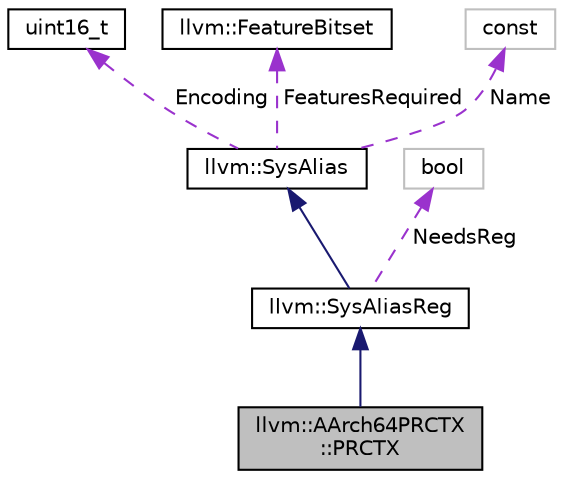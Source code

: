 digraph "llvm::AArch64PRCTX::PRCTX"
{
 // LATEX_PDF_SIZE
  bgcolor="transparent";
  edge [fontname="Helvetica",fontsize="10",labelfontname="Helvetica",labelfontsize="10"];
  node [fontname="Helvetica",fontsize="10",shape=record];
  Node1 [label="llvm::AArch64PRCTX\l::PRCTX",height=0.2,width=0.4,color="black", fillcolor="grey75", style="filled", fontcolor="black",tooltip=" "];
  Node2 -> Node1 [dir="back",color="midnightblue",fontsize="10",style="solid",fontname="Helvetica"];
  Node2 [label="llvm::SysAliasReg",height=0.2,width=0.4,color="black",URL="$structllvm_1_1SysAliasReg.html",tooltip=" "];
  Node3 -> Node2 [dir="back",color="midnightblue",fontsize="10",style="solid",fontname="Helvetica"];
  Node3 [label="llvm::SysAlias",height=0.2,width=0.4,color="black",URL="$structllvm_1_1SysAlias.html",tooltip=" "];
  Node4 -> Node3 [dir="back",color="darkorchid3",fontsize="10",style="dashed",label=" Encoding" ,fontname="Helvetica"];
  Node4 [label="uint16_t",height=0.2,width=0.4,color="black",URL="$classuint16__t.html",tooltip=" "];
  Node5 -> Node3 [dir="back",color="darkorchid3",fontsize="10",style="dashed",label=" FeaturesRequired" ,fontname="Helvetica"];
  Node5 [label="llvm::FeatureBitset",height=0.2,width=0.4,color="black",URL="$classllvm_1_1FeatureBitset.html",tooltip="Container class for subtarget features."];
  Node6 -> Node3 [dir="back",color="darkorchid3",fontsize="10",style="dashed",label=" Name" ,fontname="Helvetica"];
  Node6 [label="const",height=0.2,width=0.4,color="grey75",tooltip=" "];
  Node7 -> Node2 [dir="back",color="darkorchid3",fontsize="10",style="dashed",label=" NeedsReg" ,fontname="Helvetica"];
  Node7 [label="bool",height=0.2,width=0.4,color="grey75",tooltip=" "];
}
